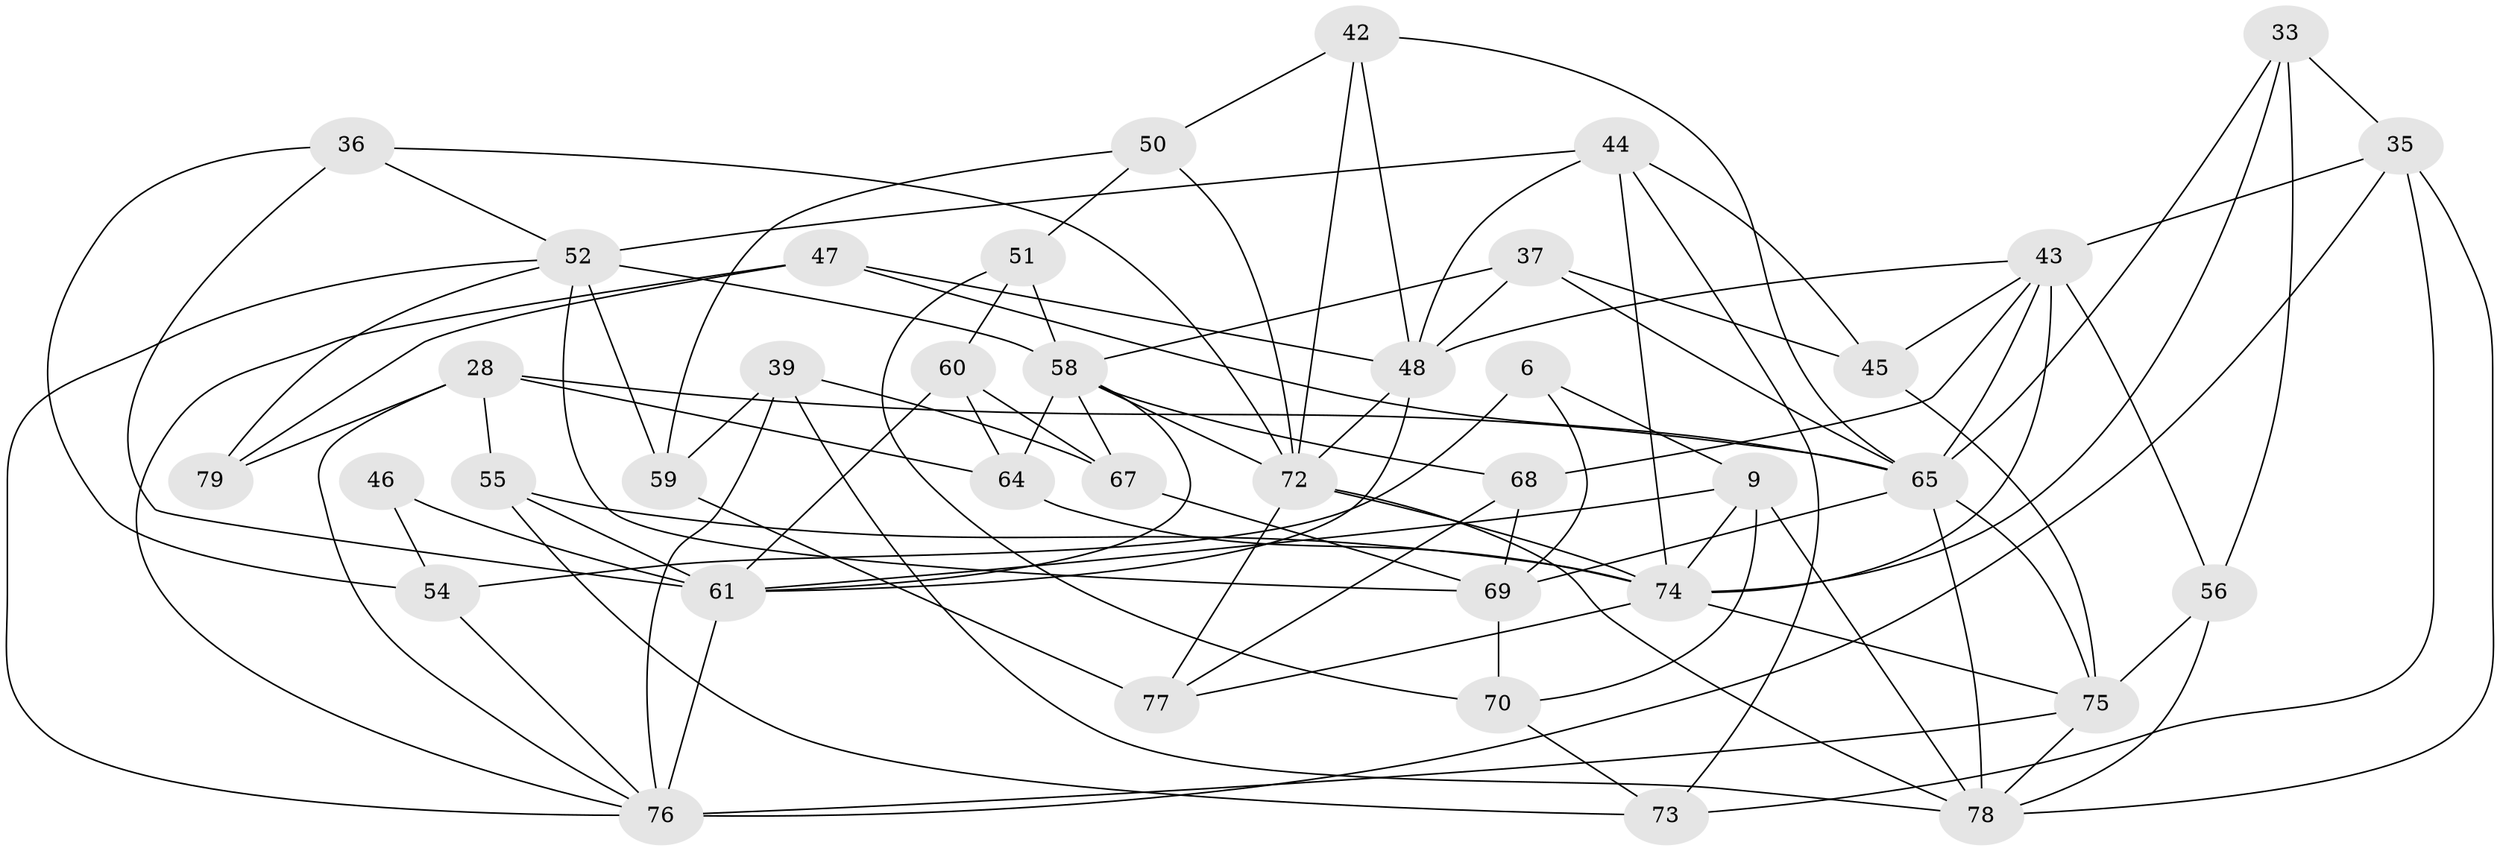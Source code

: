// original degree distribution, {4: 1.0}
// Generated by graph-tools (version 1.1) at 2025/01/03/04/25 22:01:43]
// undirected, 39 vertices, 99 edges
graph export_dot {
graph [start="1"]
  node [color=gray90,style=filled];
  6;
  9 [super="+1"];
  28 [super="+20"];
  33;
  35 [super="+27"];
  36;
  37;
  39;
  42;
  43 [super="+8+24"];
  44 [super="+18"];
  45;
  46;
  47;
  48 [super="+4+17"];
  50;
  51;
  52 [super="+25+16"];
  54;
  55;
  56 [super="+38"];
  58 [super="+19+22"];
  59;
  60;
  61 [super="+41+49"];
  64;
  65 [super="+13+21+23"];
  67;
  68;
  69 [super="+40"];
  70;
  72 [super="+14+30+71"];
  73;
  74 [super="+32"];
  75 [super="+31+66"];
  76 [super="+26+63+53"];
  77;
  78 [super="+62+57"];
  79;
  6 -- 69;
  6 -- 9 [weight=2];
  6 -- 54;
  9 -- 70;
  9 -- 74;
  9 -- 61;
  9 -- 78;
  28 -- 64;
  28 -- 79 [weight=2];
  28 -- 55;
  28 -- 65;
  28 -- 76;
  33 -- 65;
  33 -- 35;
  33 -- 56;
  33 -- 74;
  35 -- 43 [weight=2];
  35 -- 73;
  35 -- 76 [weight=2];
  35 -- 78 [weight=2];
  36 -- 61;
  36 -- 54;
  36 -- 72;
  36 -- 52;
  37 -- 45;
  37 -- 48;
  37 -- 65;
  37 -- 58;
  39 -- 59;
  39 -- 67;
  39 -- 76;
  39 -- 78;
  42 -- 50;
  42 -- 48;
  42 -- 65;
  42 -- 72;
  43 -- 45;
  43 -- 74;
  43 -- 56;
  43 -- 48;
  43 -- 68;
  43 -- 65;
  44 -- 73;
  44 -- 48;
  44 -- 74 [weight=2];
  44 -- 45;
  44 -- 52;
  45 -- 75;
  46 -- 54;
  46 -- 61 [weight=3];
  47 -- 48;
  47 -- 79;
  47 -- 65;
  47 -- 76;
  48 -- 61 [weight=2];
  48 -- 72;
  50 -- 59;
  50 -- 51;
  50 -- 72;
  51 -- 58;
  51 -- 60;
  51 -- 70;
  52 -- 76;
  52 -- 69 [weight=2];
  52 -- 79;
  52 -- 58;
  52 -- 59;
  54 -- 76;
  55 -- 73;
  55 -- 74;
  55 -- 61;
  56 -- 75 [weight=3];
  56 -- 78;
  58 -- 72;
  58 -- 61;
  58 -- 68;
  58 -- 64;
  58 -- 67;
  59 -- 77;
  60 -- 64;
  60 -- 67;
  60 -- 61;
  61 -- 76 [weight=2];
  64 -- 74;
  65 -- 69 [weight=2];
  65 -- 75;
  65 -- 78;
  67 -- 69;
  68 -- 77;
  68 -- 69;
  69 -- 70;
  70 -- 73;
  72 -- 77;
  72 -- 78 [weight=3];
  72 -- 74;
  74 -- 77;
  74 -- 75 [weight=3];
  75 -- 78;
  75 -- 76;
}
